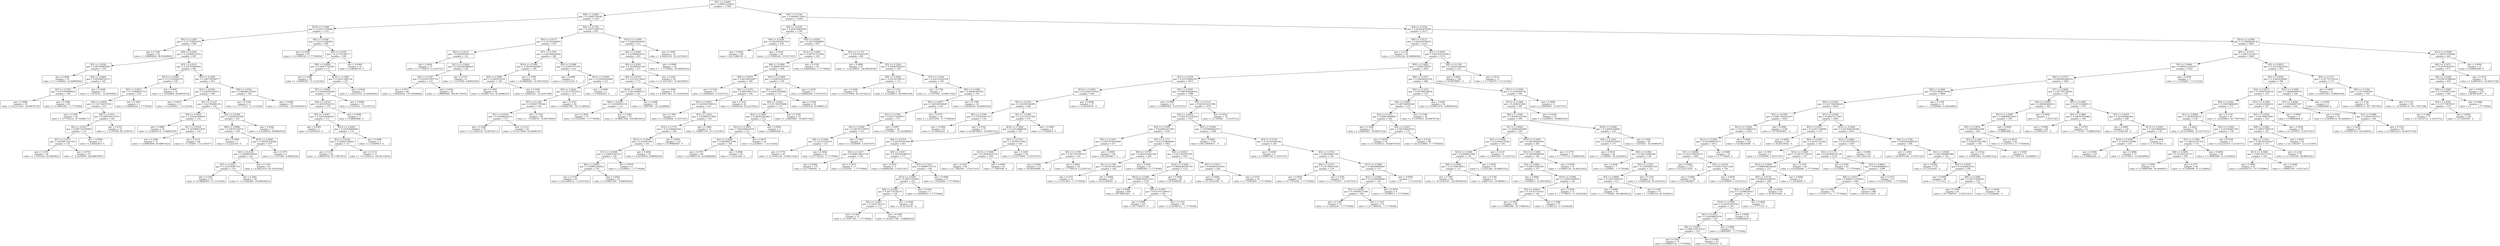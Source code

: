 digraph Tree {
0 [label="X[1] <= 0.4690\ngini = 0.499913303623\nsamples = 17369", shape="box"] ;
1 [label="X[8] <= 0.5000\ngini = 0.230847760381\nsamples = 2104", shape="box"] ;
0 -> 1 ;
2 [label="X[10] <= 0.5000\ngini = 0.239151790666\nsamples = 1252", shape="box"] ;
1 -> 2 ;
3 [label="X[4] <= 0.2364\ngini = 0.217738563379\nsamples = 966", shape="box"] ;
2 -> 3 ;
4 [label="gini = 0.1505\nsamples = 65\nvalue = [  8.88856656  99.55600682]", shape="box"] ;
3 -> 4 ;
5 [label="X[0] <= 0.0282\ngini = 0.222698122576\nsamples = 901", shape="box"] ;
3 -> 5 ;
6 [label="X[3] <= 0.0226\ngini = 0.495369881863\nsamples = 218", shape="box"] ;
5 -> 6 ;
7 [label="gini = 0.4086\nsamples = 55\nvalue = [ 17.11049063  42.66686006]", shape="box"] ;
6 -> 7 ;
8 [label="X[5] <= 0.6481\ngini = 0.493098534113\nsamples = 163", shape="box"] ;
6 -> 8 ;
9 [label="X[5] <= 0.3765\ngini = 0.471659909926\nsamples = 140", shape="box"] ;
8 -> 9 ;
10 [label="gini = 0.4980\nsamples = 91\nvalue = [ 30.2211263   26.66678754]", shape="box"] ;
9 -> 10 ;
11 [label="gini = 0.1800\nsamples = 49\nvalue = [ 15.99941981   1.77778584]", shape="box"] ;
9 -> 11 ;
12 [label="gini = 0.4268\nsamples = 23\nvalue = [  5.5553541   12.44450085]", shape="box"] ;
8 -> 12 ;
13 [label="X[3] <= 0.0231\ngini = 0.159793600064\nsamples = 683", shape="box"] ;
5 -> 13 ;
14 [label="X[13] <= 0.5000\ngini = 0.111529260279\nsamples = 230", shape="box"] ;
13 -> 14 ;
15 [label="X[5] <= 0.9012\ngini = 0.112868822719\nsamples = 216", shape="box"] ;
14 -> 15 ;
16 [label="X[0] <= 0.0430\ngini = 0.110722657939\nsamples = 214", shape="box"] ;
15 -> 16 ;
17 [label="gini = 0.2209\nsamples = 54\nvalue = [  9.77742321  67.55586177]", shape="box"] ;
16 -> 17 ;
18 [label="X[4] <= 0.9331\ngini = 0.0838790135707\nsamples = 160", shape="box"] ;
16 -> 18 ;
19 [label="X[3] <= 0.0213\ngini = 0.0967143760963\nsamples = 137", shape="box"] ;
18 -> 19 ;
20 [label="X[7] <= 0.1871\ngini = 0.0939911367793\nsamples = 135", shape="box"] ;
19 -> 20 ;
21 [label="gini = 0.1470\nsamples = 38\nvalue = [  5.5553541  64.0002901]", shape="box"] ;
20 -> 21 ;
22 [label="gini = 0.0755\nsamples = 97\nvalue = [   8.22192407  200.88979947]", shape="box"] ;
20 -> 22 ;
23 [label="gini = -0.0000\nsamples = 2\nvalue = [ 0.44442833  0.        ]", shape="box"] ;
19 -> 23 ;
24 [label="gini = 0.0310\nsamples = 23\nvalue = [  1.11107082  69.3336476 ]", shape="box"] ;
18 -> 24 ;
25 [label="gini = 0.3967\nsamples = 2\nvalue = [ 0.66664249  1.77778584]", shape="box"] ;
15 -> 25 ;
26 [label="gini = 0.0907\nsamples = 14\nvalue = [  1.33328498  26.66678754]", shape="box"] ;
14 -> 26 ;
27 [label="X[2] <= 0.5000\ngini = 0.186739258477\nsamples = 453", shape="box"] ;
13 -> 27 ;
28 [label="X[3] <= 0.0244\ngini = 0.234905342013\nsamples = 348", shape="box"] ;
27 -> 28 ;
29 [label="gini = 0.4675\nsamples = 13\nvalue = [ 4.22206912  7.11114334]", shape="box"] ;
28 -> 29 ;
30 [label="X[1] <= 0.3147\ngini = 0.227482901353\nsamples = 335", shape="box"] ;
28 -> 30 ;
31 [label="X[0] <= 0.0426\ngini = 0.259361496958\nsamples = 154", shape="box"] ;
30 -> 31 ;
32 [label="gini = 0.4846\nsamples = 34\nvalue = [ 12.66620735   8.88892918]", shape="box"] ;
31 -> 32 ;
33 [label="X[1] <= 0.0529\ngini = 0.187980013935\nsamples = 120", shape="box"] ;
31 -> 33 ;
34 [label="gini = 0.2468\nsamples = 31\nvalue = [  6.88863908  40.88907423]", shape="box"] ;
33 -> 34 ;
35 [label="gini = 0.1675\nsamples = 89\nvalue = [  13.555064   133.3339377]", shape="box"] ;
33 -> 35 ;
36 [label="X[5] <= 0.6296\ngini = 0.20434524388\nsamples = 181", shape="box"] ;
30 -> 36 ;
37 [label="X[9] <= 0.0080\ngini = 0.190323359731\nsamples = 168", shape="box"] ;
36 -> 37 ;
38 [label="gini = 0.0000\nsamples = 1\nvalue = [ 0.22221416  0.        ]", shape="box"] ;
37 -> 38 ;
39 [label="X[14] <= 0.5000\ngini = 0.189281558289\nsamples = 167", shape="box"] ;
37 -> 39 ;
40 [label="X[5] <= 0.4136\ngini = 0.188995558381\nsamples = 161", shape="box"] ;
39 -> 40 ;
41 [label="X[7] <= 0.0522\ngini = 0.212676087714\nsamples = 118", shape="box"] ;
40 -> 41 ;
42 [label="gini = 0.2303\nsamples = 53\nvalue = [ 10.88849403  71.11143344]", shape="box"] ;
41 -> 42 ;
43 [label="gini = 0.2001\nsamples = 65\nvalue = [  13.33284984  104.88936433]", shape="box"] ;
41 -> 43 ;
44 [label="gini = 0.1330\nsamples = 43\nvalue = [  6.44421076  83.55593429]", shape="box"] ;
40 -> 44 ;
45 [label="gini = 0.1975\nsamples = 6\nvalue = [ 1.11107082  8.88892918]", shape="box"] ;
39 -> 45 ;
46 [label="gini = 0.4366\nsamples = 13\nvalue = [ 4.22206912  8.88892918]", shape="box"] ;
36 -> 46 ;
47 [label="X[0] <= 0.0341\ngini = 0.0604891255927\nsamples = 105", shape="box"] ;
27 -> 47 ;
48 [label="gini = 0.3200\nsamples = 8\nvalue = [ 1.77771331  7.11114334]", shape="box"] ;
47 -> 48 ;
49 [label="gini = 0.0480\nsamples = 97\nvalue = [   5.5553541   220.44544367]", shape="box"] ;
47 -> 49 ;
50 [label="X[0] <= 0.0296\ngini = 0.321211466266\nsamples = 286", shape="box"] ;
2 -> 50 ;
51 [label="gini = 0.4546\nsamples = 97\nvalue = [ 33.10991043  17.77785836]", shape="box"] ;
50 -> 51 ;
52 [label="X[4] <= 0.9393\ngini = 0.217765186777\nsamples = 189", shape="box"] ;
50 -> 52 ;
53 [label="X[9] <= 0.0095\ngini = 0.196477787463\nsamples = 175", shape="box"] ;
52 -> 53 ;
54 [label="gini = 0.1008\nsamples = 38\nvalue = [  3.99985495  71.11143344]", shape="box"] ;
53 -> 54 ;
55 [label="X[14] <= 0.5000\ngini = 0.226313481234\nsamples = 137", shape="box"] ;
53 -> 55 ;
56 [label="X[7] <= 0.8601\ngini = 0.236456562949\nsamples = 132", shape="box"] ;
55 -> 56 ;
57 [label="X[4] <= 0.8724\ngini = 0.205347422532\nsamples = 118", shape="box"] ;
56 -> 57 ;
58 [label="X[3] <= 0.0007\ngini = 0.199104549285\nsamples = 115", shape="box"] ;
57 -> 58 ;
59 [label="gini = 0.0000\nsamples = 1\nvalue = [ 0.44442833  0.        ]", shape="box"] ;
58 -> 59 ;
60 [label="X[13] <= 0.5000\ngini = 0.195936868959\nsamples = 114", shape="box"] ;
58 -> 60 ;
61 [label="X[3] <= 0.0182\ngini = 0.184601589925\nsamples = 111", shape="box"] ;
60 -> 61 ;
62 [label="gini = 0.1237\nsamples = 36\nvalue = [  4.66649744  65.77807593]", shape="box"] ;
61 -> 62 ;
63 [label="gini = 0.2174\nsamples = 75\nvalue = [  15.11056315  106.66715016]", shape="box"] ;
61 -> 63 ;
64 [label="gini = 0.0000\nsamples = 3\nvalue = [ 1.55549915  0.        ]", shape="box"] ;
60 -> 64 ;
65 [label="gini = -0.0000\nsamples = 3\nvalue = [ 0.88885666  0.        ]", shape="box"] ;
57 -> 65 ;
66 [label="gini = 0.4998\nsamples = 14\nvalue = [ 5.5553541   5.33335751]", shape="box"] ;
56 -> 66 ;
67 [label="gini = 0.0345\nsamples = 5\nvalue = [  0.22221416  12.44450085]", shape="box"] ;
55 -> 67 ;
68 [label="gini = -0.0000\nsamples = 14\nvalue = [ 4.66649744  0.        ]", shape="box"] ;
52 -> 68 ;
69 [label="X[4] <= 0.7782\ngini = 0.218775549718\nsamples = 852", shape="box"] ;
1 -> 69 ;
70 [label="X[9] <= 0.0175\ngini = 0.197165444003\nsamples = 539", shape="box"] ;
69 -> 70 ;
71 [label="X[0] <= 0.0270\ngini = 0.0636405061115\nsamples = 143", shape="box"] ;
70 -> 71 ;
72 [label="gini = 0.4854\nsamples = 15\nvalue = [ 3.77764079  5.33335751]", shape="box"] ;
71 -> 72 ;
73 [label="X[11] <= 0.5000\ngini = 0.0418262966424\nsamples = 128", shape="box"] ;
71 -> 73 ;
74 [label="X[4] <= 0.5397\ngini = 0.0359147097719\nsamples = 122", shape="box"] ;
73 -> 74 ;
75 [label="gini = 0.0471\nsamples = 80\nvalue = [   4.44428328  179.55636944]", shape="box"] ;
74 -> 75 ;
76 [label="gini = 0.0164\nsamples = 42\nvalue = [   0.88885666  106.66715016]", shape="box"] ;
74 -> 76 ;
77 [label="gini = 0.1975\nsamples = 6\nvalue = [ 1.11107082  8.88892918]", shape="box"] ;
73 -> 77 ;
78 [label="X[7] <= 0.3761\ngini = 0.262384038549\nsamples = 396", shape="box"] ;
70 -> 78 ;
79 [label="X[10] <= 0.5000\ngini = 0.301965442969\nsamples = 180", shape="box"] ;
78 -> 79 ;
80 [label="X[4] <= 0.5690\ngini = 0.2802978234\nsamples = 138", shape="box"] ;
79 -> 80 ;
81 [label="gini = 0.3007\nsamples = 94\nvalue = [ 20.88813141  92.44486347]", shape="box"] ;
80 -> 81 ;
82 [label="gini = 0.2405\nsamples = 44\nvalue = [  8.6663524   53.33357508]", shape="box"] ;
80 -> 82 ;
83 [label="gini = 0.3788\nsamples = 42\nvalue = [ 10.88849403  32.00014505]", shape="box"] ;
79 -> 83 ;
84 [label="X[9] <= 0.5090\ngini = 0.233954775378\nsamples = 216", shape="box"] ;
78 -> 84 ;
85 [label="gini = 0.0000\nsamples = 1\nvalue = [ 0.22221416  0.        ]", shape="box"] ;
84 -> 85 ;
86 [label="X[13] <= 0.5000\ngini = 0.233095926066\nsamples = 215", shape="box"] ;
84 -> 86 ;
87 [label="X[5] <= 0.3642\ngini = 0.231370551014\nsamples = 213", shape="box"] ;
86 -> 87 ;
88 [label="X[1] <= 0.1382\ngini = 0.209627378284\nsamples = 164", shape="box"] ;
87 -> 88 ;
89 [label="X[1] <= 0.0529\ngini = 0.230088262412\nsamples = 115", shape="box"] ;
88 -> 89 ;
90 [label="gini = 0.2288\nsamples = 53\nvalue = [ 11.33292236  74.66700511]", shape="box"] ;
89 -> 90 ;
91 [label="gini = 0.2311\nsamples = 62\nvalue = [ 14.22170649  92.44486347]", shape="box"] ;
89 -> 91 ;
92 [label="gini = 0.1597\nsamples = 49\nvalue = [  7.33306741  76.44479095]", shape="box"] ;
88 -> 92 ;
93 [label="gini = 0.3367\nsamples = 49\nvalue = [ 10.66627987  39.11128839]", shape="box"] ;
87 -> 93 ;
94 [label="gini = -0.0000\nsamples = 2\nvalue = [ 0.44442833  0.        ]", shape="box"] ;
86 -> 94 ;
95 [label="X[12] <= 0.5000\ngini = 0.258826834392\nsamples = 313", shape="box"] ;
69 -> 95 ;
96 [label="X[2] <= 0.5000\ngini = 0.255886830232\nsamples = 283", shape="box"] ;
95 -> 96 ;
97 [label="X[4] <= 0.9393\ngini = 0.305699241136\nsamples = 227", shape="box"] ;
96 -> 97 ;
98 [label="X[4] <= 0.8724\ngini = 0.335552114018\nsamples = 173", shape="box"] ;
97 -> 98 ;
99 [label="X[10] <= 0.5000\ngini = 0.345140864115\nsamples = 141", shape="box"] ;
98 -> 99 ;
100 [label="X[0] <= 0.0250\ngini = 0.318385933339\nsamples = 112", shape="box"] ;
99 -> 100 ;
101 [label="gini = 0.2645\nsamples = 33\nvalue = [ 9.55520905  1.77778584]", shape="box"] ;
100 -> 101 ;
102 [label="gini = 0.2389\nsamples = 79\nvalue = [  16.88827646  104.88936433]", shape="box"] ;
100 -> 102 ;
103 [label="gini = 0.4608\nsamples = 29\nvalue = [  7.9997099   14.22228669]", shape="box"] ;
99 -> 103 ;
104 [label="gini = 0.3009\nsamples = 32\nvalue = [  8.44413823  37.33350256]", shape="box"] ;
98 -> 104 ;
105 [label="gini = 0.2281\nsamples = 54\nvalue = [ 11.55513653  76.44479095]", shape="box"] ;
97 -> 105 ;
106 [label="gini = 0.0990\nsamples = 56\nvalue = [   5.77756826  104.88936433]", shape="box"] ;
96 -> 106 ;
107 [label="gini = 0.2897\nsamples = 30\nvalue = [  6.44421076  30.22235921]", shape="box"] ;
95 -> 107 ;
108 [label="X[4] <= 0.1736\ngini = 0.448995719622\nsamples = 15265", shape="box"] ;
0 -> 108 ;
109 [label="X[0] <= 0.0190\ngini = 0.462034865828\nsamples = 1148", shape="box"] ;
108 -> 109 ;
110 [label="X[0] <= 0.0166\ngini = 0.0816954927918\nsamples = 229", shape="box"] ;
109 -> 110 ;
111 [label="gini = 0.0000\nsamples = 185\nvalue = [ 64.21989339   0.        ]", shape="box"] ;
110 -> 111 ;
112 [label="gini = 0.3029\nsamples = 44\nvalue = [ 15.55499148   3.55557167]", shape="box"] ;
110 -> 112 ;
113 [label="X[0] <= 0.0564\ngini = 0.420716994885\nsamples = 919", shape="box"] ;
109 -> 113 ;
114 [label="X[14] <= 0.5000\ngini = 0.497917523836\nsamples = 518", shape="box"] ;
113 -> 114 ;
115 [label="X[8] <= 0.5000\ngini = 0.496687054759\nsamples = 498", shape="box"] ;
114 -> 115 ;
116 [label="X[9] <= 0.0070\ngini = 0.493248149677\nsamples = 340", shape="box"] ;
115 -> 116 ;
117 [label="gini = 0.1420\nsamples = 4\nvalue = [ 0.44442833  5.33335751]", shape="box"] ;
116 -> 117 ;
118 [label="X[5] <= 0.5370\ngini = 0.489358417251\nsamples = 336", shape="box"] ;
116 -> 118 ;
119 [label="X[5] <= 0.0309\ngini = 0.439492728916\nsamples = 310", shape="box"] ;
118 -> 119 ;
120 [label="gini = 0.3967\nsamples = 5\nvalue = [ 1.33328498  3.55557167]", shape="box"] ;
119 -> 120 ;
121 [label="X[3] <= 0.2021\ngini = 0.429905373903\nsamples = 305", shape="box"] ;
119 -> 121 ;
122 [label="X[3] <= 0.1755\ngini = 0.311448283456\nsamples = 284", shape="box"] ;
121 -> 122 ;
123 [label="X[12] <= 0.5000\ngini = 0.423945308\nsamples = 161", shape="box"] ;
122 -> 123 ;
124 [label="X[11] <= 0.5000\ngini = 0.358955301415\nsamples = 136", shape="box"] ;
123 -> 124 ;
125 [label="X[0] <= 0.0463\ngini = 0.339891266954\nsamples = 130", shape="box"] ;
124 -> 125 ;
126 [label="gini = 0.1705\nsamples = 96\nvalue = [ 34.22098125   3.55557167]", shape="box"] ;
125 -> 126 ;
127 [label="gini = 0.4959\nsamples = 34\nvalue = [ 10.66627987   8.88892918]", shape="box"] ;
125 -> 127 ;
128 [label="gini = 0.4978\nsamples = 6\nvalue = [ 1.55549915  1.77778584]", shape="box"] ;
124 -> 128 ;
129 [label="gini = 0.4844\nsamples = 25\nvalue = [ 6.22199659  8.88892918]", shape="box"] ;
123 -> 129 ;
130 [label="gini = 0.0000\nsamples = 123\nvalue = [ 43.99840447   0.        ]", shape="box"] ;
122 -> 130 ;
131 [label="gini = 0.2882\nsamples = 21\nvalue = [  4.88871161  23.11121587]", shape="box"] ;
121 -> 131 ;
132 [label="gini = 0.2235\nsamples = 26\nvalue = [  4.44428328  30.22235921]", shape="box"] ;
118 -> 132 ;
133 [label="X[11] <= 0.5000\ngini = 0.428952910232\nsamples = 158", shape="box"] ;
115 -> 133 ;
134 [label="X[3] <= 0.2021\ngini = 0.432814793888\nsamples = 155", shape="box"] ;
133 -> 134 ;
135 [label="X[0] <= 0.0524\ngini = 0.471391874898\nsamples = 135", shape="box"] ;
134 -> 135 ;
136 [label="X[2] <= 0.5000\ngini = 0.483423843002\nsamples = 125", shape="box"] ;
135 -> 136 ;
137 [label="X[12] <= 0.5000\ngini = 0.481048623976\nsamples = 122", shape="box"] ;
136 -> 137 ;
138 [label="X[3] <= 0.1848\ngini = 0.482849575591\nsamples = 106", shape="box"] ;
137 -> 138 ;
139 [label="gini = 0.4705\nsamples = 96\nvalue = [ 25.99905719  42.66686006]", shape="box"] ;
138 -> 139 ;
140 [label="gini = 0.0000\nsamples = 10\nvalue = [ 3.33321246  0.        ]", shape="box"] ;
138 -> 140 ;
141 [label="gini = 0.4675\nsamples = 16\nvalue = [ 4.22206912  7.11114334]", shape="box"] ;
137 -> 141 ;
142 [label="gini = 0.0000\nsamples = 3\nvalue = [ 0.88885666  0.        ]", shape="box"] ;
136 -> 142 ;
143 [label="gini = 0.3200\nsamples = 10\nvalue = [  2.66656997  10.66671502]", shape="box"] ;
135 -> 143 ;
144 [label="gini = 0.1629\nsamples = 20\nvalue = [  2.4443558  24.8890017]", shape="box"] ;
134 -> 144 ;
145 [label="gini = 0.2659\nsamples = 3\nvalue = [ 0.66664249  3.55557167]", shape="box"] ;
133 -> 145 ;
146 [label="gini = 0.3324\nsamples = 20\nvalue = [ 6.66642492  1.77778584]", shape="box"] ;
114 -> 146 ;
147 [label="X[3] <= 0.1733\ngini = 0.302165605108\nsamples = 401", shape="box"] ;
113 -> 147 ;
148 [label="gini = 0.0884\nsamples = 63\nvalue = [   6.22199659  128.00058019]", shape="box"] ;
147 -> 148 ;
149 [label="X[5] <= 0.2284\ngini = 0.364603959023\nsamples = 338", shape="box"] ;
147 -> 149 ;
150 [label="X[8] <= 0.5000\ngini = 0.201295768711\nsamples = 112", shape="box"] ;
149 -> 150 ;
151 [label="gini = 0.2449\nsamples = 76\nvalue = [ 14.22170649  85.33372013]", shape="box"] ;
150 -> 151 ;
152 [label="gini = 0.1253\nsamples = 36\nvalue = [  4.22206912  58.66693259]", shape="box"] ;
150 -> 152 ;
153 [label="X[7] <= 0.2954\ngini = 0.456741924338\nsamples = 226", shape="box"] ;
149 -> 153 ;
154 [label="gini = 0.1709\nsamples = 7\nvalue = [  1.11107082  10.66671502]", shape="box"] ;
153 -> 154 ;
155 [label="X[0] <= 0.1698\ngini = 0.466663697811\nsamples = 219", shape="box"] ;
153 -> 155 ;
156 [label="X[5] <= 0.4877\ngini = 0.495188108261\nsamples = 185", shape="box"] ;
155 -> 156 ;
157 [label="X[3] <= 0.1780\ngini = 0.454773920073\nsamples = 171", shape="box"] ;
156 -> 157 ;
158 [label="X[2] <= 0.5000\ngini = 0.396701570879\nsamples = 125", shape="box"] ;
157 -> 158 ;
159 [label="X[8] <= 0.5000\ngini = 0.355721202974\nsamples = 121", shape="box"] ;
158 -> 159 ;
160 [label="gini = 0.3776\nsamples = 95\nvalue = [ 31.55441128  10.66671502]", shape="box"] ;
159 -> 160 ;
161 [label="gini = 0.2604\nsamples = 26\nvalue = [ 9.77742321  1.77778584]", shape="box"] ;
159 -> 161 ;
162 [label="gini = 0.3967\nsamples = 4\nvalue = [ 1.33328498  3.55557167]", shape="box"] ;
158 -> 162 ;
163 [label="gini = 0.4997\nsamples = 46\nvalue = [ 13.555064    14.22228669]", shape="box"] ;
157 -> 163 ;
164 [label="gini = 0.1975\nsamples = 14\nvalue = [  2.22214164  17.77785836]", shape="box"] ;
156 -> 164 ;
165 [label="gini = 0.1309\nsamples = 34\nvalue = [  4.44428328  58.66693259]", shape="box"] ;
155 -> 165 ;
166 [label="X[4] <= 0.3536\ngini = 0.420823079294\nsamples = 14117", shape="box"] ;
108 -> 166 ;
167 [label="X[9] <= 0.0115\ngini = 0.465630799263\nsamples = 5225", shape="box"] ;
166 -> 167 ;
168 [label="gini = 0.3316\nsamples = 49\nvalue = [ 11.33292236  42.66686006]", shape="box"] ;
167 -> 168 ;
169 [label="X[3] <= 0.9818\ngini = 0.461033507849\nsamples = 5176", shape="box"] ;
167 -> 169 ;
170 [label="X[0] <= 0.0845\ngini = 0.4663708587\nsamples = 4941", shape="box"] ;
169 -> 170 ;
171 [label="X[3] <= 0.1454\ngini = 0.105704900195\nsamples = 4073", shape="box"] ;
170 -> 171 ;
172 [label="X[14] <= 0.5000\ngini = 0.253863743925\nsamples = 685", shape="box"] ;
171 -> 172 ;
173 [label="X[5] <= 0.1420\ngini = 0.263295148289\nsamples = 648", shape="box"] ;
172 -> 173 ;
174 [label="X[5] <= 0.1049\ngini = 0.379385543733\nsamples = 138", shape="box"] ;
173 -> 174 ;
175 [label="gini = -0.0000\nsamples = 63\nvalue = [ 21.99920223   0.        ]", shape="box"] ;
174 -> 175 ;
176 [label="gini = 0.4764\nsamples = 75\nvalue = [ 24.88798637  16.00007252]", shape="box"] ;
174 -> 176 ;
177 [label="X[2] <= 0.5000\ngini = 0.221125147506\nsamples = 510", shape="box"] ;
173 -> 177 ;
178 [label="X[10] <= 0.5000\ngini = 0.222529888546\nsamples = 507", shape="box"] ;
177 -> 178 ;
179 [label="X[0] <= 0.0310\ngini = 0.229353347409\nsamples = 363", shape="box"] ;
178 -> 179 ;
180 [label="X[3] <= 0.1437\ngini = 0.0498136033728\nsamples = 192", shape="box"] ;
179 -> 180 ;
181 [label="gini = 0.0000\nsamples = 175\nvalue = [ 62.21996591   0.        ]", shape="box"] ;
180 -> 181 ;
182 [label="gini = 0.3673\nsamples = 17\nvalue = [ 5.5553541   1.77778584]", shape="box"] ;
180 -> 182 ;
183 [label="X[0] <= 0.0317\ngini = 0.350544296674\nsamples = 171", shape="box"] ;
179 -> 183 ;
184 [label="gini = 0.2659\nsamples = 3\nvalue = [ 0.66664249  3.55557167]", shape="box"] ;
183 -> 184 ;
185 [label="X[3] <= 0.1437\ngini = 0.309807357531\nsamples = 168", shape="box"] ;
183 -> 185 ;
186 [label="X[13] <= 0.5000\ngini = 0.28875765684\nsamples = 162", shape="box"] ;
185 -> 186 ;
187 [label="X[8] <= 0.5000\ngini = 0.261734738155\nsamples = 160", shape="box"] ;
186 -> 187 ;
188 [label="X[5] <= 0.2407\ngini = 0.33241782331\nsamples = 112", shape="box"] ;
187 -> 188 ;
189 [label="gini = 0.1408\nsamples = 55\nvalue = [ 21.55477391   1.77778584]", shape="box"] ;
188 -> 189 ;
190 [label="gini = 0.4389\nsamples = 57\nvalue = [ 18.44377561   8.88892918]", shape="box"] ;
188 -> 190 ;
191 [label="gini = -0.0000\nsamples = 48\nvalue = [ 18.22156145   0.        ]", shape="box"] ;
187 -> 191 ;
192 [label="gini = 0.3200\nsamples = 2\nvalue = [ 0.44442833  1.77778584]", shape="box"] ;
186 -> 192 ;
193 [label="gini = 0.4898\nsamples = 6\nvalue = [ 1.33328498  1.77778584]", shape="box"] ;
185 -> 193 ;
194 [label="X[5] <= 0.3519\ngini = 0.20565271805\nsamples = 144", shape="box"] ;
178 -> 194 ;
195 [label="X[12] <= 0.5000\ngini = 0.150642875276\nsamples = 108", shape="box"] ;
194 -> 195 ;
196 [label="gini = 0.1810\nsamples = 86\nvalue = [ 31.77662545   3.55557167]", shape="box"] ;
195 -> 196 ;
197 [label="gini = 0.0000\nsamples = 22\nvalue = [ 7.9997099  0.       ]", shape="box"] ;
195 -> 197 ;
198 [label="gini = 0.3200\nsamples = 36\nvalue = [ 14.22170649   3.55557167]", shape="box"] ;
194 -> 198 ;
199 [label="gini = -0.0000\nsamples = 3\nvalue = [ 1.55549915  0.        ]", shape="box"] ;
177 -> 199 ;
200 [label="gini = 0.0000\nsamples = 37\nvalue = [ 12.44399318   0.        ]", shape="box"] ;
172 -> 200 ;
201 [label="X[5] <= 0.0556\ngini = 0.0665438280452\nsamples = 3388", shape="box"] ;
171 -> 201 ;
202 [label="gini = 0.4983\nsamples = 12\nvalue = [ 3.99985495  3.55557167]", shape="box"] ;
201 -> 202 ;
203 [label="X[5] <= 0.5123\ngini = 0.0615432123786\nsamples = 3376", shape="box"] ;
201 -> 203 ;
204 [label="X[5] <= 0.2654\ngini = 0.0541972339319\nsamples = 3337", shape="box"] ;
203 -> 204 ;
205 [label="X[3] <= 0.1499\ngini = 0.0348922017093\nsamples = 1939", shape="box"] ;
204 -> 205 ;
206 [label="X[5] <= 0.1914\ngini = 0.0973079675004\nsamples = 277", shape="box"] ;
205 -> 206 ;
207 [label="X[5] <= 0.1790\ngini = 0.167579538752\nsamples = 141", shape="box"] ;
206 -> 207 ;
208 [label="gini = 0.0000\nsamples = 121\nvalue = [ 44.66504696   0.        ]", shape="box"] ;
207 -> 208 ;
209 [label="gini = 0.4826\nsamples = 20\nvalue = [ 7.77749574  5.33335751]", shape="box"] ;
207 -> 209 ;
210 [label="gini = 0.0000\nsamples = 136\nvalue = [ 46.22054611   0.        ]", shape="box"] ;
206 -> 210 ;
211 [label="X[5] <= 0.1173\ngini = 0.0235529840969\nsamples = 1662", shape="box"] ;
205 -> 211 ;
212 [label="X[0] <= 0.0707\ngini = 0.0836126561582\nsamples = 209", shape="box"] ;
211 -> 212 ;
213 [label="X[1] <= 0.7561\ngini = 0.0459533435264\nsamples = 199", shape="box"] ;
212 -> 213 ;
214 [label="gini = 0.2311\nsamples = 32\nvalue = [ 11.55513653   1.77778584]", shape="box"] ;
213 -> 214 ;
215 [label="gini = 0.0000\nsamples = 167\nvalue = [ 62.21996591   0.        ]", shape="box"] ;
213 -> 215 ;
216 [label="gini = 0.4260\nsamples = 10\nvalue = [ 3.99985495  1.77778584]", shape="box"] ;
212 -> 216 ;
217 [label="X[3] <= 0.9813\ngini = 0.0137043957585\nsamples = 1453", shape="box"] ;
211 -> 217 ;
218 [label="X[14] <= 0.5000\ngini = 0.00826465487391\nsamples = 1213", shape="box"] ;
217 -> 218 ;
219 [label="X[10] <= 0.5000\ngini = 0.00887428125212\nsamples = 1129", shape="box"] ;
218 -> 219 ;
220 [label="gini = 0.0000\nsamples = 809\nvalue = [ 287.98955651    0.        ]", shape="box"] ;
219 -> 220 ;
221 [label="X[0] <= 0.0507\ngini = 0.0315513199515\nsamples = 320", shape="box"] ;
219 -> 221 ;
222 [label="gini = 0.0000\nsamples = 251\nvalue = [ 85.7746673   0.       ]", shape="box"] ;
221 -> 222 ;
223 [label="gini = 0.1316\nsamples = 69\nvalue = [ 23.33248722   1.77778584]", shape="box"] ;
221 -> 223 ;
224 [label="gini = 0.0000\nsamples = 84\nvalue = [ 29.55448381   0.        ]", shape="box"] ;
218 -> 224 ;
225 [label="X[0] <= 0.0515\ngini = 0.0400850319491\nsamples = 240", shape="box"] ;
217 -> 225 ;
226 [label="gini = 0.0000\nsamples = 186\nvalue = [ 67.55310585   0.        ]", shape="box"] ;
225 -> 226 ;
227 [label="gini = 0.1670\nsamples = 54\nvalue = [ 17.55491895   1.77778584]", shape="box"] ;
225 -> 227 ;
228 [label="X[0] <= 0.0566\ngini = 0.0799969418731\nsamples = 1398", shape="box"] ;
204 -> 228 ;
229 [label="gini = 0.0000\nsamples = 1155\nvalue = [ 401.54099431    0.        ]", shape="box"] ;
228 -> 229 ;
230 [label="X[3] <= 0.1478\ngini = 0.313623584384\nsamples = 243", shape="box"] ;
228 -> 230 ;
231 [label="gini = 0.4608\nsamples = 8\nvalue = [ 1.99992748  3.55557167]", shape="box"] ;
230 -> 231 ;
232 [label="X[5] <= 0.3519\ngini = 0.283446867704\nsamples = 235", shape="box"] ;
230 -> 232 ;
233 [label="X[0] <= 0.0723\ngini = 0.181349031509\nsamples = 118", shape="box"] ;
232 -> 233 ;
234 [label="gini = 0.0950\nsamples = 81\nvalue = [ 33.77655292   1.77778584]", shape="box"] ;
233 -> 234 ;
235 [label="gini = 0.3261\nsamples = 37\nvalue = [ 13.77727817   3.55557167]", shape="box"] ;
233 -> 235 ;
236 [label="X[11] <= 0.5000\ngini = 0.368400905097\nsamples = 117", shape="box"] ;
232 -> 236 ;
237 [label="X[5] <= 0.5000\ngini = 0.213046069963\nsamples = 116", shape="box"] ;
236 -> 237 ;
238 [label="X[1] <= 0.6582\ngini = 0.159580157406\nsamples = 108", shape="box"] ;
237 -> 238 ;
239 [label="gini = 0.2344\nsamples = 32\nvalue = [ 11.33292236   1.77778584]", shape="box"] ;
238 -> 239 ;
240 [label="gini = 0.1207\nsamples = 76\nvalue = [ 25.77684302   1.77778584]", shape="box"] ;
238 -> 240 ;
241 [label="gini = 0.4978\nsamples = 8\nvalue = [ 1.55549915  1.77778584]", shape="box"] ;
237 -> 241 ;
242 [label="gini = -0.0000\nsamples = 1\nvalue = [ 0.          7.11114334]", shape="box"] ;
236 -> 242 ;
243 [label="gini = 0.4053\nsamples = 39\nvalue = [ 13.555064     5.33335751]", shape="box"] ;
203 -> 243 ;
244 [label="X[0] <= 0.1075\ngini = 0.294040424782\nsamples = 868", shape="box"] ;
170 -> 244 ;
245 [label="X[0] <= 0.1020\ngini = 0.497504128639\nsamples = 274", shape="box"] ;
244 -> 245 ;
246 [label="X[0] <= 0.0985\ngini = 0.487506920206\nsamples = 218", shape="box"] ;
245 -> 246 ;
247 [label="X[3] <= 0.1431\ngini = 0.498526628907\nsamples = 182", shape="box"] ;
246 -> 247 ;
248 [label="gini = 0.2449\nsamples = 12\nvalue = [  2.66656997  16.00007252]", shape="box"] ;
247 -> 248 ;
249 [label="X[4] <= 0.2657\ngini = 0.497258018226\nsamples = 170", shape="box"] ;
247 -> 249 ;
250 [label="gini = 0.4978\nsamples = 82\nvalue = [ 23.33248722  26.66678754]", shape="box"] ;
249 -> 250 ;
251 [label="gini = 0.4742\nsamples = 88\nvalue = [ 28.22119883  17.77785836]", shape="box"] ;
249 -> 251 ;
252 [label="gini = 0.3796\nsamples = 36\nvalue = [  9.11078072  26.66678754]", shape="box"] ;
246 -> 252 ;
253 [label="gini = 0.4260\nsamples = 56\nvalue = [ 19.99927476   8.88892918]", shape="box"] ;
245 -> 253 ;
254 [label="X[11] <= 0.5000\ngini = 0.21296364746\nsamples = 594", shape="box"] ;
244 -> 254 ;
255 [label="X[13] <= 0.5000\ngini = 0.2096521909\nsamples = 585", shape="box"] ;
254 -> 255 ;
256 [label="X[0] <= 0.1684\ngini = 0.204941027056\nsamples = 569", shape="box"] ;
255 -> 256 ;
257 [label="X[7] <= 0.4694\ngini = 0.269665602984\nsamples = 350", shape="box"] ;
256 -> 257 ;
258 [label="X[5] <= 0.4506\ngini = 0.231644125286\nsamples = 145", shape="box"] ;
257 -> 258 ;
259 [label="X[12] <= 0.5000\ngini = 0.22089431086\nsamples = 136", shape="box"] ;
258 -> 259 ;
260 [label="X[8] <= 0.5000\ngini = 0.213208785813\nsamples = 117", shape="box"] ;
259 -> 260 ;
261 [label="gini = 0.1997\nsamples = 96\nvalue = [  16.22163397  128.00058019]", shape="box"] ;
260 -> 261 ;
262 [label="gini = 0.2744\nsamples = 21\nvalue = [  4.88871161  24.8890017 ]", shape="box"] ;
260 -> 262 ;
263 [label="gini = 0.2854\nsamples = 19\nvalue = [  3.33321246  16.00007252]", shape="box"] ;
259 -> 263 ;
264 [label="gini = 0.4310\nsamples = 9\nvalue = [ 2.4443558   5.33335751]", shape="box"] ;
258 -> 264 ;
265 [label="X[14] <= 0.5000\ngini = 0.299106409395\nsamples = 205", shape="box"] ;
257 -> 265 ;
266 [label="X[12] <= 0.5000\ngini = 0.300066088186\nsamples = 194", shape="box"] ;
265 -> 266 ;
267 [label="X[3] <= 0.9802\ngini = 0.284515563595\nsamples = 157", shape="box"] ;
266 -> 267 ;
268 [label="gini = 0.0884\nsamples = 15\nvalue = [  1.55549915  32.00014505]", shape="box"] ;
267 -> 268 ;
269 [label="X[10] <= 0.5000\ngini = 0.318616160919\nsamples = 142", shape="box"] ;
267 -> 269 ;
270 [label="X[3] <= 0.9813\ngini = 0.331417747621\nsamples = 105", shape="box"] ;
269 -> 270 ;
271 [label="gini = 0.3681\nsamples = 68\nvalue = [ 15.99941981  49.77800341]", shape="box"] ;
270 -> 271 ;
272 [label="gini = 0.2688\nsamples = 37\nvalue = [  7.11085325  37.33350256]", shape="box"] ;
270 -> 272 ;
273 [label="gini = 0.2854\nsamples = 37\nvalue = [  7.77749574  37.33350256]", shape="box"] ;
269 -> 273 ;
274 [label="gini = 0.3628\nsamples = 37\nvalue = [  9.99963738  32.00014505]", shape="box"] ;
266 -> 274 ;
275 [label="gini = 0.2778\nsamples = 11\nvalue = [ 1.77771331  8.88892918]", shape="box"] ;
265 -> 275 ;
276 [label="X[10] <= 0.5000\ngini = 0.128445339095\nsamples = 219", shape="box"] ;
256 -> 276 ;
277 [label="X[0] <= 0.1835\ngini = 0.134828705059\nsamples = 175", shape="box"] ;
276 -> 277 ;
278 [label="gini = 0.0619\nsamples = 36\nvalue = [  3.1109983   94.22264931]", shape="box"] ;
277 -> 278 ;
279 [label="X[0] <= 0.1864\ngini = 0.164116004184\nsamples = 139", shape="box"] ;
277 -> 279 ;
280 [label="gini = 0.4628\nsamples = 7\nvalue = [ 3.1109983   1.77778584]", shape="box"] ;
279 -> 280 ;
281 [label="X[5] <= 0.3765\ngini = 0.144090847328\nsamples = 132", shape="box"] ;
279 -> 281 ;
282 [label="X[3] <= 0.9804\ngini = 0.128272805207\nsamples = 110", shape="box"] ;
281 -> 282 ;
283 [label="gini = 0.0990\nsamples = 59\nvalue = [   5.77756826  104.88936433]", shape="box"] ;
282 -> 283 ;
284 [label="gini = 0.1687\nsamples = 51\nvalue = [  7.11085325  69.3336476 ]", shape="box"] ;
282 -> 284 ;
285 [label="gini = 0.2235\nsamples = 22\nvalue = [  4.44428328  30.22235921]", shape="box"] ;
281 -> 285 ;
286 [label="gini = 0.1069\nsamples = 44\nvalue = [  5.5553541   92.44486347]", shape="box"] ;
276 -> 286 ;
287 [label="gini = 0.4366\nsamples = 16\nvalue = [ 4.22206912  8.88892918]", shape="box"] ;
255 -> 287 ;
288 [label="gini = 0.4898\nsamples = 9\nvalue = [ 2.66656997  3.55557167]", shape="box"] ;
254 -> 288 ;
289 [label="X[0] <= 0.1259\ngini = 0.144241308344\nsamples = 235", shape="box"] ;
169 -> 289 ;
290 [label="gini = 0.0000\nsamples = 224\nvalue = [ 79.99709903   0.        ]", shape="box"] ;
289 -> 290 ;
291 [label="gini = 0.4531\nsamples = 11\nvalue = [ 3.77764079  7.11114334]", shape="box"] ;
289 -> 291 ;
292 [label="X[14] <= 0.5000\ngini = 0.379888038128\nsamples = 8892", shape="box"] ;
166 -> 292 ;
293 [label="X[0] <= 0.1012\ngini = 0.384523134517\nsamples = 8400", shape="box"] ;
292 -> 293 ;
294 [label="X[3] <= 0.9864\ngini = 0.0904121452257\nsamples = 7445", shape="box"] ;
293 -> 294 ;
295 [label="X[0] <= 0.0753\ngini = 0.0859442893032\nsamples = 7440", shape="box"] ;
294 -> 295 ;
296 [label="X[6] <= 0.5000\ngini = 0.0314864276308\nsamples = 6864", shape="box"] ;
295 -> 296 ;
297 [label="X[0] <= 0.0363\ngini = 0.0217000356026\nsamples = 6853", shape="box"] ;
296 -> 297 ;
298 [label="X[1] <= 0.9389\ngini = 0.00677602910675\nsamples = 4452", shape="box"] ;
297 -> 298 ;
299 [label="X[12] <= 0.5000\ngini = 0.0132158062232\nsamples = 2254", shape="box"] ;
298 -> 299 ;
300 [label="X[11] <= 0.5000\ngini = 0.0154486703571\nsamples = 1912", shape="box"] ;
299 -> 300 ;
301 [label="X[1] <= 0.8688\ngini = 0.0155790226707\nsamples = 1893", shape="box"] ;
300 -> 301 ;
302 [label="gini = 0.0000\nsamples = 1157\nvalue = [ 412.20727418    0.        ]", shape="box"] ;
301 -> 302 ;
303 [label="X[3] <= 0.8161\ngini = 0.0391376371238\nsamples = 736", shape="box"] ;
301 -> 303 ;
304 [label="gini = 0.0000\nsamples = 716\nvalue = [ 255.54628857    0.        ]", shape="box"] ;
303 -> 304 ;
305 [label="gini = 0.4970\nsamples = 20\nvalue = [ 6.22199659  5.33335751]", shape="box"] ;
303 -> 305 ;
306 [label="gini = 0.0000\nsamples = 19\nvalue = [ 5.77756826  0.        ]", shape="box"] ;
300 -> 306 ;
307 [label="gini = 0.0000\nsamples = 342\nvalue = [ 116.66243609    0.        ]", shape="box"] ;
299 -> 307 ;
308 [label="gini = 0.0000\nsamples = 2198\nvalue = [ 767.08329405    0.        ]", shape="box"] ;
298 -> 308 ;
309 [label="X[3] <= 0.9394\ngini = 0.048274173957\nsamples = 2401", shape="box"] ;
297 -> 309 ;
310 [label="X[5] <= 0.2037\ngini = 0.125811708086\nsamples = 370", shape="box"] ;
309 -> 310 ;
311 [label="gini = 0.0000\nsamples = 108\nvalue = [ 34.44319542   0.        ]", shape="box"] ;
310 -> 311 ;
312 [label="X[0] <= 0.0365\ngini = 0.16597371664\nsamples = 262", shape="box"] ;
310 -> 312 ;
313 [label="gini = 0.3967\nsamples = 5\nvalue = [ 1.33328498  3.55557167]", shape="box"] ;
312 -> 313 ;
314 [label="X[12] <= 0.5000\ngini = 0.108731734518\nsamples = 257", shape="box"] ;
312 -> 314 ;
315 [label="X[13] <= 0.5000\ngini = 0.0889458224438\nsamples = 213", shape="box"] ;
314 -> 315 ;
316 [label="X[5] <= 0.4136\ngini = 0.0904505566351\nsamples = 208", shape="box"] ;
315 -> 316 ;
317 [label="X[2] <= 0.5000\ngini = 0.122086795617\nsamples = 154", shape="box"] ;
316 -> 317 ;
318 [label="X[10] <= 0.5000\ngini = 0.125910191656\nsamples = 149", shape="box"] ;
317 -> 318 ;
319 [label="X[5] <= 0.4012\ngini = 0.149248831676\nsamples = 124", shape="box"] ;
318 -> 319 ;
320 [label="X[0] <= 0.0416\ngini = 0.0863130116222\nsamples = 114", shape="box"] ;
319 -> 320 ;
321 [label="gini = 0.2563\nsamples = 31\nvalue = [ 9.99963738  1.77778584]", shape="box"] ;
320 -> 321 ;
322 [label="gini = 0.0000\nsamples = 83\nvalue = [ 27.55455633   0.        ]", shape="box"] ;
320 -> 322 ;
323 [label="gini = 0.4800\nsamples = 10\nvalue = [ 2.66656997  1.77778584]", shape="box"] ;
319 -> 323 ;
324 [label="gini = 0.0000\nsamples = 25\nvalue = [ 8.88856656  0.        ]", shape="box"] ;
318 -> 324 ;
325 [label="gini = 0.0000\nsamples = 5\nvalue = [ 1.77771331  0.        ]", shape="box"] ;
317 -> 325 ;
326 [label="gini = 0.0000\nsamples = 54\nvalue = [ 20.44370309   0.        ]", shape="box"] ;
316 -> 326 ;
327 [label="gini = 0.0000\nsamples = 5\nvalue = [ 1.33328498  0.        ]", shape="box"] ;
315 -> 327 ;
328 [label="gini = 0.1952\nsamples = 44\nvalue = [ 14.44392066   1.77778584]", shape="box"] ;
314 -> 328 ;
329 [label="X[12] <= 0.5000\ngini = 0.0335044536346\nsamples = 2031", shape="box"] ;
309 -> 329 ;
330 [label="X[3] <= 0.9806\ngini = 0.0179767691272\nsamples = 1647", shape="box"] ;
329 -> 330 ;
331 [label="X[5] <= 0.1173\ngini = 0.0263844555129\nsamples = 1130", shape="box"] ;
330 -> 331 ;
332 [label="gini = 0.2050\nsamples = 42\nvalue = [ 13.555064     1.77778584]", shape="box"] ;
331 -> 332 ;
333 [label="X[3] <= 0.9804\ngini = 0.018368846913\nsamples = 1088", shape="box"] ;
331 -> 333 ;
334 [label="X[0] <= 0.0371\ngini = 0.00962711919615\nsamples = 1041", shape="box"] ;
333 -> 334 ;
335 [label="gini = 0.1862\nsamples = 52\nvalue = [ 15.33277731   1.77778584]", shape="box"] ;
334 -> 335 ;
336 [label="gini = 0.0000\nsamples = 989\nvalue = [ 350.43173659    0.        ]", shape="box"] ;
334 -> 336 ;
337 [label="gini = 0.1975\nsamples = 47\nvalue = [ 14.22170649   1.77778584]", shape="box"] ;
333 -> 337 ;
338 [label="gini = 0.0000\nsamples = 517\nvalue = [ 189.10425354    0.        ]", shape="box"] ;
330 -> 338 ;
339 [label="X[5] <= 0.1790\ngini = 0.0950034880729\nsamples = 384", shape="box"] ;
329 -> 339 ;
340 [label="gini = 0.2063\nsamples = 81\nvalue = [ 26.88791384   3.55557167]", shape="box"] ;
339 -> 340 ;
341 [label="X[1] <= 0.9299\ngini = 0.0615969997986\nsamples = 303", shape="box"] ;
339 -> 341 ;
342 [label="gini = 0.0000\nsamples = 135\nvalue = [ 47.33161693   0.        ]", shape="box"] ;
341 -> 342 ;
343 [label="X[4] <= 0.4958\ngini = 0.10426062105\nsamples = 168", shape="box"] ;
341 -> 343 ;
344 [label="gini = 0.0000\nsamples = 49\nvalue = [ 17.77713312   0.        ]", shape="box"] ;
343 -> 344 ;
345 [label="X[8] <= 0.5000\ngini = 0.140775842851\nsamples = 119", shape="box"] ;
343 -> 345 ;
346 [label="gini = 0.1906\nsamples = 81\nvalue = [ 29.77669797   3.55557167]", shape="box"] ;
345 -> 346 ;
347 [label="gini = 0.0000\nsamples = 38\nvalue = [ 13.33284984   0.        ]", shape="box"] ;
345 -> 347 ;
348 [label="gini = 0.1748\nsamples = 11\nvalue = [  1.33328498  12.44450085]", shape="box"] ;
296 -> 348 ;
349 [label="X[7] <= 0.6606\ngini = 0.417397185483\nsamples = 576", shape="box"] ;
295 -> 349 ;
350 [label="X[6] <= 0.5000\ngini = 0.499846464032\nsamples = 200", shape="box"] ;
349 -> 350 ;
351 [label="X[11] <= 0.5000\ngini = 0.498899676455\nsamples = 199", shape="box"] ;
350 -> 351 ;
352 [label="X[5] <= 0.2654\ngini = 0.499200814398\nsamples = 198", shape="box"] ;
351 -> 352 ;
353 [label="X[5] <= 0.1667\ngini = 0.492971627506\nsamples = 104", shape="box"] ;
352 -> 353 ;
354 [label="gini = 0.4522\nsamples = 27\nvalue = [  8.44413823  16.00007252]", shape="box"] ;
353 -> 354 ;
355 [label="gini = 0.4997\nsamples = 77\nvalue = [ 23.77691555  24.8890017 ]", shape="box"] ;
353 -> 355 ;
356 [label="gini = 0.4619\nsamples = 94\nvalue = [ 31.33219712  17.77785836]", shape="box"] ;
352 -> 356 ;
357 [label="gini = 0.0000\nsamples = 1\nvalue = [ 0.88885666  0.        ]", shape="box"] ;
351 -> 357 ;
358 [label="gini = 0.0000\nsamples = 1\nvalue = [ 0.          3.55557167]", shape="box"] ;
350 -> 358 ;
359 [label="X[4] <= 0.4895\ngini = 0.237532468012\nsamples = 376", shape="box"] ;
349 -> 359 ;
360 [label="X[3] <= 0.9808\ngini = 0.308397810889\nsamples = 108", shape="box"] ;
359 -> 360 ;
361 [label="gini = -0.0000\nsamples = 66\nvalue = [ 23.99912971   0.        ]", shape="box"] ;
360 -> 361 ;
362 [label="gini = 0.4767\nsamples = 42\nvalue = [ 13.77727817   8.88892918]", shape="box"] ;
360 -> 362 ;
363 [label="X[5] <= 0.2654\ngini = 0.203540582464\nsamples = 268", shape="box"] ;
359 -> 363 ;
364 [label="gini = 0.0000\nsamples = 130\nvalue = [ 47.55383109   0.        ]", shape="box"] ;
363 -> 364 ;
365 [label="X[13] <= 0.5000\ngini = 0.326109094819\nsamples = 138", shape="box"] ;
363 -> 365 ;
366 [label="X[10] <= 0.5000\ngini = 0.330593726894\nsamples = 134", shape="box"] ;
365 -> 366 ;
367 [label="gini = 0.0000\nsamples = 107\nvalue = [ 37.99862204   0.        ]", shape="box"] ;
366 -> 367 ;
368 [label="gini = 0.4880\nsamples = 27\nvalue = [  9.11078072  12.44450085]", shape="box"] ;
366 -> 368 ;
369 [label="gini = 0.0000\nsamples = 4\nvalue = [ 1.11107082  0.        ]", shape="box"] ;
365 -> 369 ;
370 [label="gini = 0.2659\nsamples = 5\nvalue = [ 1.33328498  7.11114334]", shape="box"] ;
294 -> 370 ;
371 [label="X[3] <= 0.9815\ngini = 0.322358610592\nsamples = 955", shape="box"] ;
293 -> 371 ;
372 [label="X[3] <= 0.9585\ngini = 0.354020340967\nsamples = 780", shape="box"] ;
371 -> 372 ;
373 [label="X[3] <= 0.9573\ngini = 0.378027829238\nsamples = 532", shape="box"] ;
372 -> 373 ;
374 [label="X[0] <= 0.2262\ngini = 0.336538840469\nsamples = 275", shape="box"] ;
373 -> 374 ;
375 [label="X[1] <= 0.8688\ngini = 0.387804140151\nsamples = 234", shape="box"] ;
374 -> 375 ;
376 [label="gini = 0.4622\nsamples = 78\nvalue = [ 20.22148892  35.55571672]", shape="box"] ;
375 -> 376 ;
377 [label="X[2] <= 0.5000\ngini = 0.353443881784\nsamples = 156", shape="box"] ;
375 -> 377 ;
378 [label="X[3] <= 0.7940\ngini = 0.360552767454\nsamples = 153", shape="box"] ;
377 -> 378 ;
379 [label="X[8] <= 0.5000\ngini = 0.323392318737\nsamples = 109", shape="box"] ;
378 -> 379 ;
380 [label="gini = 0.3893\nsamples = 61\nvalue = [ 15.99941981  44.4446459 ]", shape="box"] ;
379 -> 380 ;
381 [label="gini = 0.2477\nsamples = 48\nvalue = [  9.33299489  55.11136092]", shape="box"] ;
379 -> 381 ;
382 [label="gini = 0.4608\nsamples = 44\nvalue = [ 11.99956485  21.33343003]", shape="box"] ;
378 -> 382 ;
383 [label="gini = 0.0768\nsamples = 3\nvalue = [ 0.22221416  5.33335751]", shape="box"] ;
377 -> 383 ;
384 [label="gini = 0.1134\nsamples = 41\nvalue = [  4.22206912  65.77807593]", shape="box"] ;
374 -> 384 ;
385 [label="X[11] <= 0.5000\ngini = 0.423433694016\nsamples = 257", shape="box"] ;
373 -> 385 ;
386 [label="X[5] <= 0.4506\ngini = 0.421206814805\nsamples = 254", shape="box"] ;
385 -> 386 ;
387 [label="X[8] <= 0.5000\ngini = 0.399517069318\nsamples = 225", shape="box"] ;
386 -> 387 ;
388 [label="X[0] <= 0.1503\ngini = 0.382395783437\nsamples = 175", shape="box"] ;
387 -> 388 ;
389 [label="X[13] <= 0.5000\ngini = 0.495192175335\nsamples = 100", shape="box"] ;
388 -> 389 ;
390 [label="gini = 0.4966\nsamples = 93\nvalue = [ 28.66562715  33.77793088]", shape="box"] ;
389 -> 390 ;
391 [label="gini = 0.4608\nsamples = 7\nvalue = [ 1.99992748  3.55557167]", shape="box"] ;
389 -> 391 ;
392 [label="gini = 0.2240\nsamples = 75\nvalue = [ 13.11063567  88.8892918 ]", shape="box"] ;
388 -> 392 ;
393 [label="gini = 0.4619\nsamples = 50\nvalue = [ 13.11063567  23.11121587]", shape="box"] ;
387 -> 393 ;
394 [label="gini = 0.4038\nsamples = 29\nvalue = [ 9.11078072  3.55557167]", shape="box"] ;
386 -> 394 ;
395 [label="gini = -0.0000\nsamples = 3\nvalue = [ 0.88885666  0.        ]", shape="box"] ;
385 -> 395 ;
396 [label="X[11] <= 0.5000\ngini = 0.308469309725\nsamples = 248", shape="box"] ;
372 -> 396 ;
397 [label="X[7] <= 0.6606\ngini = 0.305489071857\nsamples = 244", shape="box"] ;
396 -> 397 ;
398 [label="gini = 0.3418\nsamples = 58\nvalue = [ 12.44399318  44.4446459 ]", shape="box"] ;
397 -> 398 ;
399 [label="X[3] <= 0.9686\ngini = 0.296453954155\nsamples = 186", shape="box"] ;
397 -> 399 ;
400 [label="gini = 0.2629\nsamples = 89\nvalue = [  19.99927476  108.444936  ]", shape="box"] ;
399 -> 400 ;
401 [label="gini = 0.3310\nsamples = 97\nvalue = [ 23.99912971  90.66707764]", shape="box"] ;
399 -> 401 ;
402 [label="gini = -0.0000\nsamples = 4\nvalue = [ 0.88885666  0.        ]", shape="box"] ;
396 -> 402 ;
403 [label="X[0] <= 0.1121\ngini = 0.207755154332\nsamples = 175", shape="box"] ;
371 -> 403 ;
404 [label="gini = 0.4997\nsamples = 31\nvalue = [ 8.44413823  8.88892918]", shape="box"] ;
403 -> 404 ;
405 [label="X[0] <= 0.1392\ngini = 0.16739043655\nsamples = 144", shape="box"] ;
403 -> 405 ;
406 [label="gini = 0.2740\nsamples = 56\nvalue = [ 12.88842151  65.77807593]", shape="box"] ;
405 -> 406 ;
407 [label="gini = 0.1118\nsamples = 88\nvalue = [  10.22185154  161.77851108]", shape="box"] ;
405 -> 407 ;
408 [label="X[12] <= 0.5000\ngini = 0.280353704846\nsamples = 492", shape="box"] ;
292 -> 408 ;
409 [label="X[0] <= 0.1871\ngini = 0.28783616703\nsamples = 477", shape="box"] ;
408 -> 409 ;
410 [label="X[4] <= 0.5188\ngini = 0.0789787884029\nsamples = 459", shape="box"] ;
409 -> 410 ;
411 [label="X[6] <= 0.5000\ngini = 0.174196475259\nsamples = 180", shape="box"] ;
410 -> 411 ;
412 [label="X[3] <= 0.9591\ngini = 0.137178978357\nsamples = 179", shape="box"] ;
411 -> 412 ;
413 [label="gini = 0.2486\nsamples = 77\nvalue = [ 31.33219712   5.33335751]", shape="box"] ;
412 -> 413 ;
414 [label="gini = 0.0000\nsamples = 102\nvalue = [ 35.33205207   0.        ]", shape="box"] ;
412 -> 414 ;
415 [label="gini = 0.0000\nsamples = 1\nvalue = [ 0.          1.77778584]", shape="box"] ;
411 -> 415 ;
416 [label="gini = -0.0000\nsamples = 279\nvalue = [ 98.88530297   0.        ]", shape="box"] ;
410 -> 416 ;
417 [label="gini = 0.1674\nsamples = 18\nvalue = [  2.88878413  28.44457338]", shape="box"] ;
409 -> 417 ;
418 [label="gini = -0.0000\nsamples = 15\nvalue = [ 6.88863908  0.        ]", shape="box"] ;
408 -> 418 ;
}